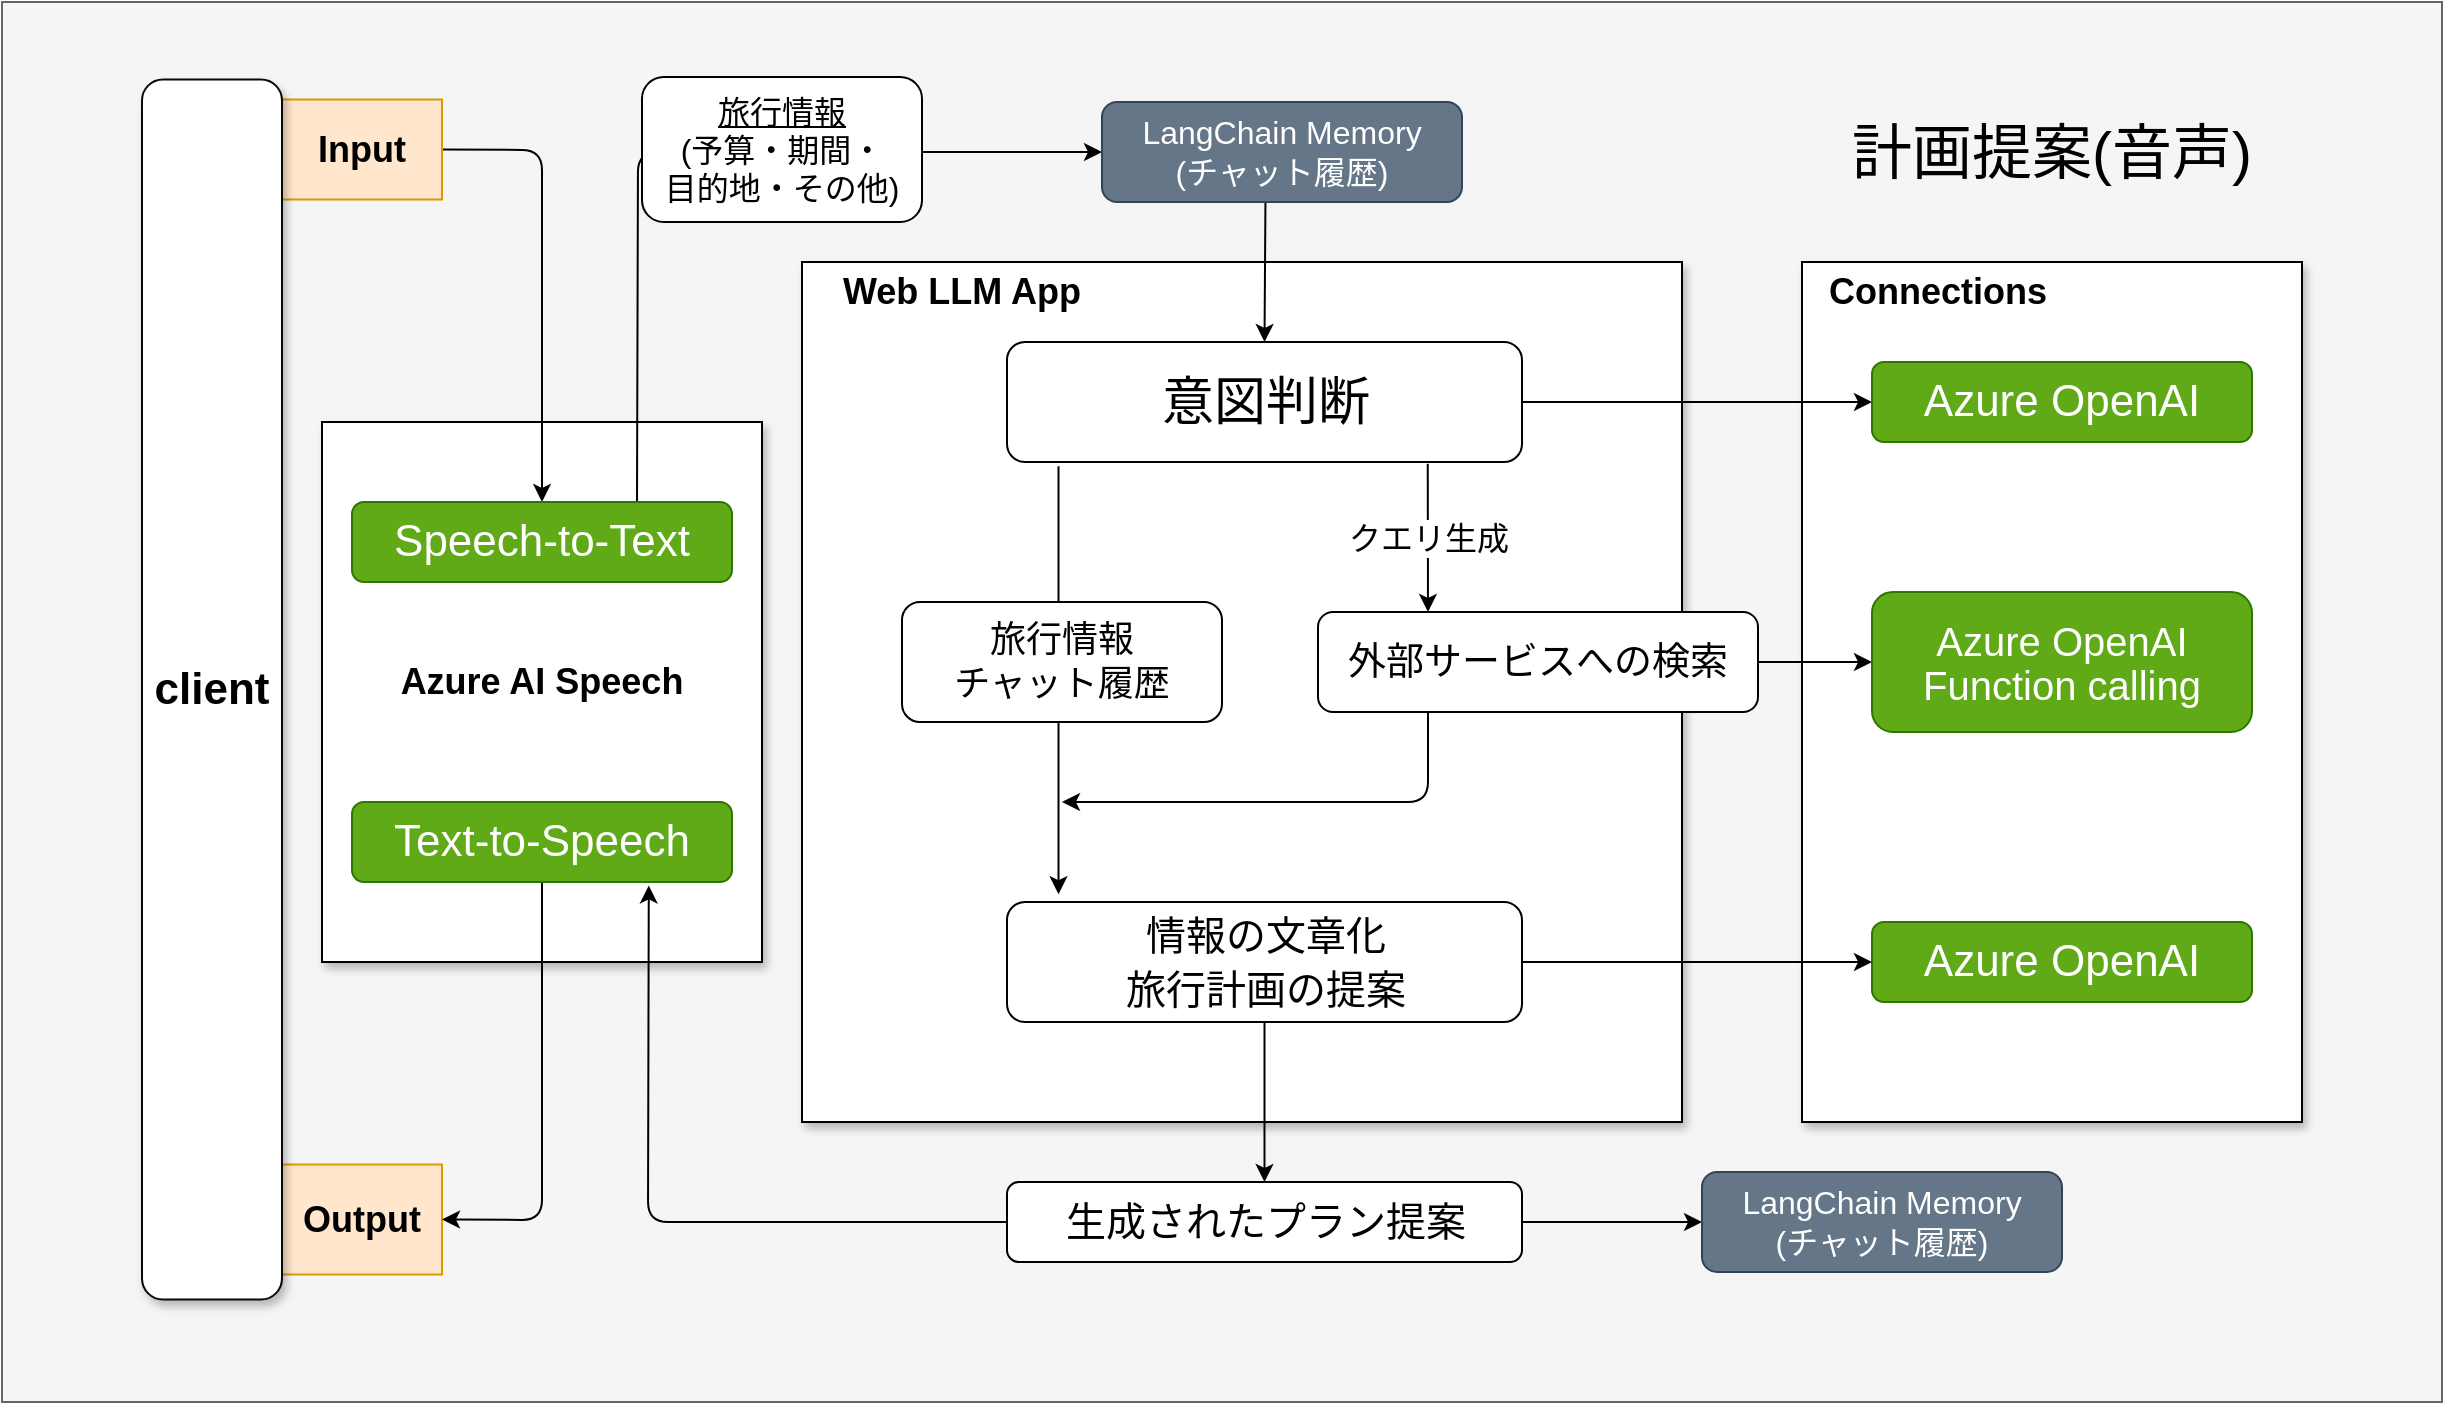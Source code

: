 <mxfile version="22.0.4" type="device" pages="3">
  <diagram name="計画提案(音声)" id="cCEmumAnZUsR_eWoqHt_">
    <mxGraphModel dx="1135" dy="788" grid="1" gridSize="10" guides="1" tooltips="1" connect="1" arrows="1" fold="1" page="1" pageScale="1" pageWidth="827" pageHeight="1169" math="0" shadow="0">
      <root>
        <mxCell id="_dDCrjcuB5I1F5ZivIcx-0" />
        <mxCell id="_dDCrjcuB5I1F5ZivIcx-1" parent="_dDCrjcuB5I1F5ZivIcx-0" />
        <mxCell id="_dDCrjcuB5I1F5ZivIcx-2" value="" style="rounded=0;whiteSpace=wrap;html=1;strokeColor=#666666;movable=1;resizable=1;rotatable=1;deletable=1;editable=1;connectable=1;fillColor=#f5f5f5;fontColor=#333333;" parent="_dDCrjcuB5I1F5ZivIcx-1" vertex="1">
          <mxGeometry x="230" y="235" width="1220" height="700" as="geometry" />
        </mxCell>
        <mxCell id="FfdtrfkBHYAv-GYH5gaA-5" value="" style="rounded=0;whiteSpace=wrap;html=1;shadow=1;glass=0;labelBorderColor=default;fontSize=20;fontColor=default;" parent="_dDCrjcuB5I1F5ZivIcx-1" vertex="1">
          <mxGeometry x="390" y="445" width="220" height="270" as="geometry" />
        </mxCell>
        <mxCell id="_dDCrjcuB5I1F5ZivIcx-3" value="" style="rounded=0;whiteSpace=wrap;html=1;shadow=1;" parent="_dDCrjcuB5I1F5ZivIcx-1" vertex="1">
          <mxGeometry x="630" y="365" width="440" height="430" as="geometry" />
        </mxCell>
        <mxCell id="_dDCrjcuB5I1F5ZivIcx-4" value="" style="rounded=0;whiteSpace=wrap;html=1;shadow=1;" parent="_dDCrjcuB5I1F5ZivIcx-1" vertex="1">
          <mxGeometry x="1130" y="365" width="250" height="430" as="geometry" />
        </mxCell>
        <mxCell id="_dDCrjcuB5I1F5ZivIcx-5" style="edgeStyle=none;html=1;entryX=0;entryY=0.5;entryDx=0;entryDy=0;fontSize=17;" parent="_dDCrjcuB5I1F5ZivIcx-1" source="_dDCrjcuB5I1F5ZivIcx-9" target="_dDCrjcuB5I1F5ZivIcx-10" edge="1">
          <mxGeometry relative="1" as="geometry" />
        </mxCell>
        <mxCell id="_dDCrjcuB5I1F5ZivIcx-6" style="edgeStyle=none;html=1;entryX=0.1;entryY=-0.065;entryDx=0;entryDy=0;fontSize=16;exitX=0.1;exitY=1.035;exitDx=0;exitDy=0;exitPerimeter=0;entryPerimeter=0;" parent="_dDCrjcuB5I1F5ZivIcx-1" source="_dDCrjcuB5I1F5ZivIcx-9" target="_dDCrjcuB5I1F5ZivIcx-21" edge="1">
          <mxGeometry relative="1" as="geometry" />
        </mxCell>
        <mxCell id="_dDCrjcuB5I1F5ZivIcx-7" style="edgeStyle=none;html=1;exitX=0.817;exitY=1.014;exitDx=0;exitDy=0;entryX=0.25;entryY=0;entryDx=0;entryDy=0;fontSize=16;exitPerimeter=0;" parent="_dDCrjcuB5I1F5ZivIcx-1" source="_dDCrjcuB5I1F5ZivIcx-9" target="_dDCrjcuB5I1F5ZivIcx-14" edge="1">
          <mxGeometry relative="1" as="geometry" />
        </mxCell>
        <mxCell id="_dDCrjcuB5I1F5ZivIcx-8" value="クエリ生成" style="edgeLabel;html=1;align=center;verticalAlign=middle;resizable=0;points=[];fontSize=16;" parent="_dDCrjcuB5I1F5ZivIcx-7" vertex="1" connectable="0">
          <mxGeometry x="-0.37" relative="1" as="geometry">
            <mxPoint y="13" as="offset" />
          </mxGeometry>
        </mxCell>
        <mxCell id="_dDCrjcuB5I1F5ZivIcx-9" value="&lt;font style=&quot;font-size: 26px;&quot;&gt;意図判断&lt;br style=&quot;font-size: 26px;&quot;&gt;&lt;/font&gt;" style="rounded=1;whiteSpace=wrap;html=1;fontSize=26;" parent="_dDCrjcuB5I1F5ZivIcx-1" vertex="1">
          <mxGeometry x="732.5" y="405" width="257.5" height="60" as="geometry" />
        </mxCell>
        <mxCell id="_dDCrjcuB5I1F5ZivIcx-10" value="&lt;p style=&quot;line-height: 10%; font-size: 22px;&quot;&gt;Azure&amp;nbsp;&lt;span style=&quot;background-color: initial; font-size: 22px;&quot;&gt;OpenAI&lt;/span&gt;&lt;/p&gt;" style="rounded=1;whiteSpace=wrap;html=1;fontSize=22;fillColor=#60a917;fontColor=#ffffff;strokeColor=#2D7600;" parent="_dDCrjcuB5I1F5ZivIcx-1" vertex="1">
          <mxGeometry x="1165" y="415" width="190" height="40" as="geometry" />
        </mxCell>
        <mxCell id="_dDCrjcuB5I1F5ZivIcx-11" style="edgeStyle=none;html=1;fontSize=14;exitX=0.454;exitY=1.01;exitDx=0;exitDy=0;exitPerimeter=0;entryX=0.5;entryY=0;entryDx=0;entryDy=0;" parent="_dDCrjcuB5I1F5ZivIcx-1" source="_dDCrjcuB5I1F5ZivIcx-34" target="_dDCrjcuB5I1F5ZivIcx-9" edge="1">
          <mxGeometry relative="1" as="geometry">
            <Array as="points" />
            <mxPoint x="860" y="340.78" as="sourcePoint" />
            <mxPoint x="860" y="395" as="targetPoint" />
          </mxGeometry>
        </mxCell>
        <mxCell id="_dDCrjcuB5I1F5ZivIcx-12" style="edgeStyle=none;html=1;entryX=0;entryY=0.5;entryDx=0;entryDy=0;fontSize=22;" parent="_dDCrjcuB5I1F5ZivIcx-1" source="_dDCrjcuB5I1F5ZivIcx-14" target="_dDCrjcuB5I1F5ZivIcx-16" edge="1">
          <mxGeometry relative="1" as="geometry" />
        </mxCell>
        <mxCell id="_dDCrjcuB5I1F5ZivIcx-13" style="edgeStyle=none;html=1;exitX=0.25;exitY=1;exitDx=0;exitDy=0;fontSize=16;" parent="_dDCrjcuB5I1F5ZivIcx-1" source="_dDCrjcuB5I1F5ZivIcx-14" edge="1">
          <mxGeometry relative="1" as="geometry">
            <mxPoint x="760" y="635" as="targetPoint" />
            <Array as="points">
              <mxPoint x="943" y="635" />
            </Array>
          </mxGeometry>
        </mxCell>
        <mxCell id="_dDCrjcuB5I1F5ZivIcx-14" value="&lt;font style=&quot;font-size: 19px;&quot;&gt;外部サービスへの検索&lt;/font&gt;" style="rounded=1;whiteSpace=wrap;html=1;fontSize=19;" parent="_dDCrjcuB5I1F5ZivIcx-1" vertex="1">
          <mxGeometry x="888" y="540" width="220" height="50" as="geometry" />
        </mxCell>
        <mxCell id="_dDCrjcuB5I1F5ZivIcx-15" value="&lt;p style=&quot;line-height: 10%; font-size: 22px;&quot;&gt;Azure&amp;nbsp;&lt;span style=&quot;background-color: initial; font-size: 22px;&quot;&gt;OpenAI&lt;/span&gt;&lt;/p&gt;" style="rounded=1;whiteSpace=wrap;html=1;fontSize=22;fillColor=#60a917;fontColor=#ffffff;strokeColor=#2D7600;" parent="_dDCrjcuB5I1F5ZivIcx-1" vertex="1">
          <mxGeometry x="1165" y="695" width="190" height="40" as="geometry" />
        </mxCell>
        <mxCell id="_dDCrjcuB5I1F5ZivIcx-16" value="&lt;p style=&quot;line-height: 10%; font-size: 20px;&quot;&gt;Azure&amp;nbsp;&lt;span style=&quot;border-color: var(--border-color); background-color: initial; font-size: 20px;&quot;&gt;OpenAI&lt;/span&gt;&lt;span style=&quot;background-color: initial; font-size: 20px;&quot;&gt;&lt;br style=&quot;font-size: 20px;&quot;&gt;&lt;/span&gt;&lt;/p&gt;&lt;p style=&quot;line-height: 10%; font-size: 20px;&quot;&gt;&lt;span style=&quot;background-color: initial; font-size: 20px;&quot;&gt;Function calling&lt;/span&gt;&lt;br style=&quot;font-size: 20px;&quot;&gt;&lt;/p&gt;" style="rounded=1;whiteSpace=wrap;html=1;fontSize=20;fillColor=#60a917;fontColor=#ffffff;strokeColor=#2D7600;" parent="_dDCrjcuB5I1F5ZivIcx-1" vertex="1">
          <mxGeometry x="1165" y="530" width="190" height="70" as="geometry" />
        </mxCell>
        <mxCell id="_dDCrjcuB5I1F5ZivIcx-17" value="旅行情報&lt;br&gt;チャット履歴" style="rounded=1;whiteSpace=wrap;html=1;fontSize=18;" parent="_dDCrjcuB5I1F5ZivIcx-1" vertex="1">
          <mxGeometry x="680" y="535" width="160" height="60" as="geometry" />
        </mxCell>
        <mxCell id="_dDCrjcuB5I1F5ZivIcx-18" value="計画提案(音声)" style="text;html=1;align=center;verticalAlign=middle;whiteSpace=wrap;rounded=0;fontSize=30;" parent="_dDCrjcuB5I1F5ZivIcx-1" vertex="1">
          <mxGeometry x="1130" y="295" width="250" height="30" as="geometry" />
        </mxCell>
        <mxCell id="_dDCrjcuB5I1F5ZivIcx-19" style="edgeStyle=none;html=1;entryX=0;entryY=0.5;entryDx=0;entryDy=0;fontSize=1;" parent="_dDCrjcuB5I1F5ZivIcx-1" source="_dDCrjcuB5I1F5ZivIcx-21" target="_dDCrjcuB5I1F5ZivIcx-15" edge="1">
          <mxGeometry relative="1" as="geometry" />
        </mxCell>
        <mxCell id="_dDCrjcuB5I1F5ZivIcx-20" style="edgeStyle=none;html=1;entryX=0.5;entryY=0;entryDx=0;entryDy=0;fontSize=1;" parent="_dDCrjcuB5I1F5ZivIcx-1" source="_dDCrjcuB5I1F5ZivIcx-21" target="_dDCrjcuB5I1F5ZivIcx-24" edge="1">
          <mxGeometry relative="1" as="geometry">
            <mxPoint x="860" y="825" as="targetPoint" />
          </mxGeometry>
        </mxCell>
        <mxCell id="_dDCrjcuB5I1F5ZivIcx-21" value="&lt;font style=&quot;font-size: 20px;&quot;&gt;情報の文章化&lt;br&gt;旅行計画の提案&lt;br&gt;&lt;/font&gt;" style="rounded=1;whiteSpace=wrap;html=1;fontSize=22;" parent="_dDCrjcuB5I1F5ZivIcx-1" vertex="1">
          <mxGeometry x="732.5" y="685" width="257.5" height="60" as="geometry" />
        </mxCell>
        <mxCell id="_dDCrjcuB5I1F5ZivIcx-22" style="edgeStyle=none;html=1;fontSize=1;entryX=0;entryY=0.5;entryDx=0;entryDy=0;" parent="_dDCrjcuB5I1F5ZivIcx-1" source="_dDCrjcuB5I1F5ZivIcx-24" target="_dDCrjcuB5I1F5ZivIcx-25" edge="1">
          <mxGeometry relative="1" as="geometry">
            <mxPoint x="1120" y="845" as="targetPoint" />
          </mxGeometry>
        </mxCell>
        <mxCell id="_dDCrjcuB5I1F5ZivIcx-23" style="edgeStyle=none;html=1;fontSize=1;entryX=0.781;entryY=1.043;entryDx=0;entryDy=0;entryPerimeter=0;" parent="_dDCrjcuB5I1F5ZivIcx-1" source="_dDCrjcuB5I1F5ZivIcx-24" target="FfdtrfkBHYAv-GYH5gaA-1" edge="1">
          <mxGeometry relative="1" as="geometry">
            <mxPoint x="570" y="845" as="targetPoint" />
            <Array as="points">
              <mxPoint x="553" y="845" />
            </Array>
          </mxGeometry>
        </mxCell>
        <mxCell id="_dDCrjcuB5I1F5ZivIcx-24" value="&lt;font style=&quot;font-size: 20px;&quot;&gt;生成されたプラン提案&lt;br&gt;&lt;/font&gt;" style="rounded=1;whiteSpace=wrap;html=1;fontSize=22;" parent="_dDCrjcuB5I1F5ZivIcx-1" vertex="1">
          <mxGeometry x="732.5" y="825" width="257.5" height="40" as="geometry" />
        </mxCell>
        <mxCell id="_dDCrjcuB5I1F5ZivIcx-25" value="LangChain Memory&lt;br style=&quot;font-size: 16px;&quot;&gt;(チャット履歴)" style="rounded=1;whiteSpace=wrap;html=1;fontSize=16;fillColor=#647687;strokeColor=#314354;fontColor=#ffffff;" parent="_dDCrjcuB5I1F5ZivIcx-1" vertex="1">
          <mxGeometry x="1080" y="820" width="180" height="50" as="geometry" />
        </mxCell>
        <mxCell id="FfdtrfkBHYAv-GYH5gaA-3" style="edgeStyle=none;html=1;entryX=0.5;entryY=0;entryDx=0;entryDy=0;fontSize=20;fontColor=default;exitX=1;exitY=0.5;exitDx=0;exitDy=0;" parent="_dDCrjcuB5I1F5ZivIcx-1" source="_dDCrjcuB5I1F5ZivIcx-26" target="FfdtrfkBHYAv-GYH5gaA-0" edge="1">
          <mxGeometry relative="1" as="geometry">
            <Array as="points">
              <mxPoint x="500" y="309" />
            </Array>
          </mxGeometry>
        </mxCell>
        <mxCell id="_dDCrjcuB5I1F5ZivIcx-26" value="Input" style="rounded=0;whiteSpace=wrap;html=1;shadow=0;labelBorderColor=none;fontSize=18;fontStyle=1;fillColor=#ffe6cc;strokeColor=#d79b00;" parent="_dDCrjcuB5I1F5ZivIcx-1" vertex="1">
          <mxGeometry x="370" y="283.75" width="80" height="50" as="geometry" />
        </mxCell>
        <mxCell id="_dDCrjcuB5I1F5ZivIcx-27" value="Output" style="rounded=0;whiteSpace=wrap;html=1;shadow=0;labelBorderColor=none;fontSize=18;fontStyle=1;fillColor=#ffe6cc;strokeColor=#d79b00;" parent="_dDCrjcuB5I1F5ZivIcx-1" vertex="1">
          <mxGeometry x="370" y="816.25" width="80" height="55" as="geometry" />
        </mxCell>
        <mxCell id="_dDCrjcuB5I1F5ZivIcx-28" value="Web LLM App" style="text;html=1;strokeColor=none;fillColor=none;align=center;verticalAlign=middle;whiteSpace=wrap;rounded=0;shadow=0;labelBorderColor=none;fontSize=18;fontStyle=1" parent="_dDCrjcuB5I1F5ZivIcx-1" vertex="1">
          <mxGeometry x="640" y="365" width="140" height="30" as="geometry" />
        </mxCell>
        <mxCell id="_dDCrjcuB5I1F5ZivIcx-29" value="Connections" style="text;html=1;strokeColor=none;fillColor=none;align=center;verticalAlign=middle;whiteSpace=wrap;rounded=0;shadow=0;labelBorderColor=none;fontSize=18;fontStyle=1" parent="_dDCrjcuB5I1F5ZivIcx-1" vertex="1">
          <mxGeometry x="1147.5" y="365" width="100" height="30" as="geometry" />
        </mxCell>
        <mxCell id="_dDCrjcuB5I1F5ZivIcx-30" value="&lt;font style=&quot;font-size: 22px;&quot;&gt;client&lt;/font&gt;" style="rounded=1;whiteSpace=wrap;html=1;strokeColor=#080808;perimeterSpacing=0;fontSize=22;shadow=1;fontStyle=1" parent="_dDCrjcuB5I1F5ZivIcx-1" vertex="1">
          <mxGeometry x="300" y="273.75" width="70" height="610" as="geometry" />
        </mxCell>
        <mxCell id="_dDCrjcuB5I1F5ZivIcx-32" style="edgeStyle=none;html=1;entryX=0;entryY=0.5;entryDx=0;entryDy=0;fontSize=16;fontColor=default;exitX=0.75;exitY=0;exitDx=0;exitDy=0;" parent="_dDCrjcuB5I1F5ZivIcx-1" source="FfdtrfkBHYAv-GYH5gaA-0" target="_dDCrjcuB5I1F5ZivIcx-34" edge="1">
          <mxGeometry relative="1" as="geometry">
            <Array as="points">
              <mxPoint x="548" y="310" />
            </Array>
          </mxGeometry>
        </mxCell>
        <mxCell id="_dDCrjcuB5I1F5ZivIcx-33" value="&lt;u&gt;旅行情報&lt;/u&gt;&lt;br&gt;(予算・期間・&lt;br&gt;目的地・その他)" style="rounded=1;whiteSpace=wrap;fontSize=16;html=1;" parent="_dDCrjcuB5I1F5ZivIcx-1" vertex="1">
          <mxGeometry x="550" y="272.5" width="140" height="72.5" as="geometry" />
        </mxCell>
        <mxCell id="_dDCrjcuB5I1F5ZivIcx-34" value="LangChain Memory&lt;br style=&quot;font-size: 16px;&quot;&gt;(チャット履歴)" style="rounded=1;whiteSpace=wrap;html=1;fontSize=16;fillColor=#647687;strokeColor=#314354;fontColor=#ffffff;" parent="_dDCrjcuB5I1F5ZivIcx-1" vertex="1">
          <mxGeometry x="780" y="285" width="180" height="50" as="geometry" />
        </mxCell>
        <mxCell id="FfdtrfkBHYAv-GYH5gaA-0" value="&lt;p style=&quot;line-height: 10%; font-size: 22px;&quot;&gt;&lt;span style=&quot;background-color: initial; font-size: 22px;&quot;&gt;Speech-to-Text&lt;/span&gt;&lt;/p&gt;" style="rounded=1;whiteSpace=wrap;html=1;fontSize=22;fillColor=#60a917;fontColor=#ffffff;strokeColor=#2D7600;" parent="_dDCrjcuB5I1F5ZivIcx-1" vertex="1">
          <mxGeometry x="405" y="485" width="190" height="40" as="geometry" />
        </mxCell>
        <mxCell id="FfdtrfkBHYAv-GYH5gaA-2" style="edgeStyle=none;html=1;entryX=1;entryY=0.5;entryDx=0;entryDy=0;fontSize=20;fontColor=default;" parent="_dDCrjcuB5I1F5ZivIcx-1" source="FfdtrfkBHYAv-GYH5gaA-1" target="_dDCrjcuB5I1F5ZivIcx-27" edge="1">
          <mxGeometry relative="1" as="geometry">
            <Array as="points">
              <mxPoint x="500" y="844" />
            </Array>
          </mxGeometry>
        </mxCell>
        <mxCell id="FfdtrfkBHYAv-GYH5gaA-1" value="&lt;p style=&quot;line-height: 10%; font-size: 22px;&quot;&gt;&lt;span style=&quot;background-color: initial; font-size: 22px;&quot;&gt;Text-to-Speech&lt;/span&gt;&lt;/p&gt;" style="rounded=1;whiteSpace=wrap;html=1;fontSize=22;fillColor=#60a917;fontColor=#ffffff;strokeColor=#2D7600;" parent="_dDCrjcuB5I1F5ZivIcx-1" vertex="1">
          <mxGeometry x="405" y="635" width="190" height="40" as="geometry" />
        </mxCell>
        <mxCell id="FfdtrfkBHYAv-GYH5gaA-8" value="Azure AI Speech" style="text;html=1;strokeColor=none;fillColor=none;align=center;verticalAlign=middle;whiteSpace=wrap;rounded=0;shadow=0;labelBorderColor=none;fontSize=18;fontStyle=1" parent="_dDCrjcuB5I1F5ZivIcx-1" vertex="1">
          <mxGeometry x="390" y="560" width="220" height="30" as="geometry" />
        </mxCell>
      </root>
    </mxGraphModel>
  </diagram>
  <diagram name="計画提案" id="5vDMvCE3E0zF0jx68hXI">
    <mxGraphModel dx="851" dy="591" grid="1" gridSize="10" guides="1" tooltips="1" connect="1" arrows="1" fold="1" page="1" pageScale="1" pageWidth="827" pageHeight="1169" math="0" shadow="0">
      <root>
        <mxCell id="kQgkRItSt9Re5R0VfFln-0" />
        <mxCell id="kQgkRItSt9Re5R0VfFln-1" parent="kQgkRItSt9Re5R0VfFln-0" />
        <mxCell id="kQgkRItSt9Re5R0VfFln-2" value="" style="rounded=0;whiteSpace=wrap;html=1;strokeColor=#666666;movable=1;resizable=1;rotatable=1;deletable=1;editable=1;connectable=1;fillColor=#f5f5f5;fontColor=#333333;" parent="kQgkRItSt9Re5R0VfFln-1" vertex="1">
          <mxGeometry x="230" y="235" width="1220" height="700" as="geometry" />
        </mxCell>
        <mxCell id="kQgkRItSt9Re5R0VfFln-4" value="" style="rounded=0;whiteSpace=wrap;html=1;shadow=1;" parent="kQgkRItSt9Re5R0VfFln-1" vertex="1">
          <mxGeometry x="630" y="365" width="440" height="430" as="geometry" />
        </mxCell>
        <mxCell id="kQgkRItSt9Re5R0VfFln-5" value="" style="rounded=0;whiteSpace=wrap;html=1;shadow=1;" parent="kQgkRItSt9Re5R0VfFln-1" vertex="1">
          <mxGeometry x="1130" y="365" width="250" height="430" as="geometry" />
        </mxCell>
        <mxCell id="kQgkRItSt9Re5R0VfFln-6" style="edgeStyle=none;html=1;entryX=0;entryY=0.5;entryDx=0;entryDy=0;fontSize=17;" parent="kQgkRItSt9Re5R0VfFln-1" source="kQgkRItSt9Re5R0VfFln-10" target="kQgkRItSt9Re5R0VfFln-11" edge="1">
          <mxGeometry relative="1" as="geometry" />
        </mxCell>
        <mxCell id="kQgkRItSt9Re5R0VfFln-7" style="edgeStyle=none;html=1;entryX=0.1;entryY=-0.065;entryDx=0;entryDy=0;fontSize=16;exitX=0.1;exitY=1.035;exitDx=0;exitDy=0;exitPerimeter=0;entryPerimeter=0;" parent="kQgkRItSt9Re5R0VfFln-1" source="kQgkRItSt9Re5R0VfFln-10" target="kQgkRItSt9Re5R0VfFln-22" edge="1">
          <mxGeometry relative="1" as="geometry" />
        </mxCell>
        <mxCell id="kQgkRItSt9Re5R0VfFln-8" style="edgeStyle=none;html=1;exitX=0.817;exitY=1.014;exitDx=0;exitDy=0;entryX=0.25;entryY=0;entryDx=0;entryDy=0;fontSize=16;exitPerimeter=0;" parent="kQgkRItSt9Re5R0VfFln-1" source="kQgkRItSt9Re5R0VfFln-10" target="kQgkRItSt9Re5R0VfFln-15" edge="1">
          <mxGeometry relative="1" as="geometry" />
        </mxCell>
        <mxCell id="kQgkRItSt9Re5R0VfFln-9" value="クエリ生成" style="edgeLabel;html=1;align=center;verticalAlign=middle;resizable=0;points=[];fontSize=16;" parent="kQgkRItSt9Re5R0VfFln-8" vertex="1" connectable="0">
          <mxGeometry x="-0.37" relative="1" as="geometry">
            <mxPoint y="13" as="offset" />
          </mxGeometry>
        </mxCell>
        <mxCell id="kQgkRItSt9Re5R0VfFln-10" value="&lt;font style=&quot;font-size: 26px;&quot;&gt;意図判断&lt;br style=&quot;font-size: 26px;&quot;&gt;&lt;/font&gt;" style="rounded=1;whiteSpace=wrap;html=1;fontSize=26;" parent="kQgkRItSt9Re5R0VfFln-1" vertex="1">
          <mxGeometry x="732.5" y="405" width="257.5" height="60" as="geometry" />
        </mxCell>
        <mxCell id="kQgkRItSt9Re5R0VfFln-11" value="&lt;p style=&quot;line-height: 10%; font-size: 22px;&quot;&gt;Azure&amp;nbsp;&lt;span style=&quot;background-color: initial; font-size: 22px;&quot;&gt;OpenAI&lt;/span&gt;&lt;/p&gt;" style="rounded=1;whiteSpace=wrap;html=1;fontSize=22;fillColor=#60a917;fontColor=#ffffff;strokeColor=#2D7600;" parent="kQgkRItSt9Re5R0VfFln-1" vertex="1">
          <mxGeometry x="1165" y="415" width="190" height="40" as="geometry" />
        </mxCell>
        <mxCell id="kQgkRItSt9Re5R0VfFln-12" style="edgeStyle=none;html=1;fontSize=14;exitX=0.454;exitY=1.01;exitDx=0;exitDy=0;exitPerimeter=0;entryX=0.5;entryY=0;entryDx=0;entryDy=0;" parent="kQgkRItSt9Re5R0VfFln-1" source="kQgkRItSt9Re5R0VfFln-35" target="kQgkRItSt9Re5R0VfFln-10" edge="1">
          <mxGeometry relative="1" as="geometry">
            <Array as="points" />
            <mxPoint x="860" y="340.78" as="sourcePoint" />
            <mxPoint x="860" y="395" as="targetPoint" />
          </mxGeometry>
        </mxCell>
        <mxCell id="kQgkRItSt9Re5R0VfFln-13" style="edgeStyle=none;html=1;entryX=0;entryY=0.5;entryDx=0;entryDy=0;fontSize=22;" parent="kQgkRItSt9Re5R0VfFln-1" source="kQgkRItSt9Re5R0VfFln-15" target="kQgkRItSt9Re5R0VfFln-17" edge="1">
          <mxGeometry relative="1" as="geometry" />
        </mxCell>
        <mxCell id="kQgkRItSt9Re5R0VfFln-14" style="edgeStyle=none;html=1;exitX=0.25;exitY=1;exitDx=0;exitDy=0;fontSize=16;" parent="kQgkRItSt9Re5R0VfFln-1" source="kQgkRItSt9Re5R0VfFln-15" edge="1">
          <mxGeometry relative="1" as="geometry">
            <mxPoint x="760" y="635" as="targetPoint" />
            <Array as="points">
              <mxPoint x="943" y="635" />
            </Array>
          </mxGeometry>
        </mxCell>
        <mxCell id="kQgkRItSt9Re5R0VfFln-15" value="&lt;font style=&quot;font-size: 19px;&quot;&gt;外部サービスへの検索&lt;/font&gt;" style="rounded=1;whiteSpace=wrap;html=1;fontSize=19;" parent="kQgkRItSt9Re5R0VfFln-1" vertex="1">
          <mxGeometry x="888" y="540" width="220" height="50" as="geometry" />
        </mxCell>
        <mxCell id="kQgkRItSt9Re5R0VfFln-16" value="&lt;p style=&quot;line-height: 10%; font-size: 22px;&quot;&gt;Azure&amp;nbsp;&lt;span style=&quot;background-color: initial; font-size: 22px;&quot;&gt;OpenAI&lt;/span&gt;&lt;/p&gt;" style="rounded=1;whiteSpace=wrap;html=1;fontSize=22;fillColor=#60a917;fontColor=#ffffff;strokeColor=#2D7600;" parent="kQgkRItSt9Re5R0VfFln-1" vertex="1">
          <mxGeometry x="1165" y="695" width="190" height="40" as="geometry" />
        </mxCell>
        <mxCell id="kQgkRItSt9Re5R0VfFln-17" value="&lt;p style=&quot;line-height: 10%; font-size: 20px;&quot;&gt;Azure&amp;nbsp;&lt;span style=&quot;border-color: var(--border-color); background-color: initial; font-size: 20px;&quot;&gt;OpenAI&lt;/span&gt;&lt;span style=&quot;background-color: initial; font-size: 20px;&quot;&gt;&lt;br style=&quot;font-size: 20px;&quot;&gt;&lt;/span&gt;&lt;/p&gt;&lt;p style=&quot;line-height: 10%; font-size: 20px;&quot;&gt;&lt;span style=&quot;background-color: initial; font-size: 20px;&quot;&gt;Function calling&lt;/span&gt;&lt;br style=&quot;font-size: 20px;&quot;&gt;&lt;/p&gt;" style="rounded=1;whiteSpace=wrap;html=1;fontSize=20;fillColor=#60a917;fontColor=#ffffff;strokeColor=#2D7600;" parent="kQgkRItSt9Re5R0VfFln-1" vertex="1">
          <mxGeometry x="1165" y="530" width="190" height="70" as="geometry" />
        </mxCell>
        <mxCell id="kQgkRItSt9Re5R0VfFln-18" value="旅行情報&lt;br&gt;チャット履歴" style="rounded=1;whiteSpace=wrap;html=1;fontSize=18;" parent="kQgkRItSt9Re5R0VfFln-1" vertex="1">
          <mxGeometry x="680" y="535" width="160" height="60" as="geometry" />
        </mxCell>
        <mxCell id="kQgkRItSt9Re5R0VfFln-19" value="計画提案" style="text;html=1;align=center;verticalAlign=middle;whiteSpace=wrap;rounded=0;fontSize=30;" parent="kQgkRItSt9Re5R0VfFln-1" vertex="1">
          <mxGeometry x="1130" y="295" width="250" height="30" as="geometry" />
        </mxCell>
        <mxCell id="kQgkRItSt9Re5R0VfFln-20" style="edgeStyle=none;html=1;entryX=0;entryY=0.5;entryDx=0;entryDy=0;fontSize=1;" parent="kQgkRItSt9Re5R0VfFln-1" source="kQgkRItSt9Re5R0VfFln-22" target="kQgkRItSt9Re5R0VfFln-16" edge="1">
          <mxGeometry relative="1" as="geometry" />
        </mxCell>
        <mxCell id="kQgkRItSt9Re5R0VfFln-21" style="edgeStyle=none;html=1;entryX=0.5;entryY=0;entryDx=0;entryDy=0;fontSize=1;" parent="kQgkRItSt9Re5R0VfFln-1" source="kQgkRItSt9Re5R0VfFln-22" target="kQgkRItSt9Re5R0VfFln-25" edge="1">
          <mxGeometry relative="1" as="geometry">
            <mxPoint x="860" y="825" as="targetPoint" />
          </mxGeometry>
        </mxCell>
        <mxCell id="kQgkRItSt9Re5R0VfFln-22" value="&lt;font style=&quot;font-size: 20px;&quot;&gt;情報の文章化&lt;br&gt;旅行計画の提案&lt;br&gt;&lt;/font&gt;" style="rounded=1;whiteSpace=wrap;html=1;fontSize=22;" parent="kQgkRItSt9Re5R0VfFln-1" vertex="1">
          <mxGeometry x="732.5" y="685" width="257.5" height="60" as="geometry" />
        </mxCell>
        <mxCell id="kQgkRItSt9Re5R0VfFln-23" style="edgeStyle=none;html=1;fontSize=1;entryX=0;entryY=0.5;entryDx=0;entryDy=0;" parent="kQgkRItSt9Re5R0VfFln-1" source="kQgkRItSt9Re5R0VfFln-25" target="kQgkRItSt9Re5R0VfFln-26" edge="1">
          <mxGeometry relative="1" as="geometry">
            <mxPoint x="1120" y="845" as="targetPoint" />
          </mxGeometry>
        </mxCell>
        <mxCell id="kQgkRItSt9Re5R0VfFln-25" value="&lt;font style=&quot;font-size: 20px;&quot;&gt;生成されたプラン提案&lt;br&gt;&lt;/font&gt;" style="rounded=1;whiteSpace=wrap;html=1;fontSize=22;" parent="kQgkRItSt9Re5R0VfFln-1" vertex="1">
          <mxGeometry x="732.5" y="825" width="257.5" height="40" as="geometry" />
        </mxCell>
        <mxCell id="kQgkRItSt9Re5R0VfFln-26" value="LangChain Memory&lt;br style=&quot;font-size: 16px;&quot;&gt;(チャット履歴)" style="rounded=1;whiteSpace=wrap;html=1;fontSize=16;fillColor=#647687;strokeColor=#314354;fontColor=#ffffff;" parent="kQgkRItSt9Re5R0VfFln-1" vertex="1">
          <mxGeometry x="1080" y="820" width="180" height="50" as="geometry" />
        </mxCell>
        <mxCell id="kQgkRItSt9Re5R0VfFln-28" value="Input" style="rounded=0;whiteSpace=wrap;html=1;shadow=0;labelBorderColor=none;fontSize=18;fontStyle=1;fillColor=#ffe6cc;strokeColor=#d79b00;" parent="kQgkRItSt9Re5R0VfFln-1" vertex="1">
          <mxGeometry x="370" y="283.75" width="80" height="50" as="geometry" />
        </mxCell>
        <mxCell id="kQgkRItSt9Re5R0VfFln-29" value="Output" style="rounded=0;whiteSpace=wrap;html=1;shadow=0;labelBorderColor=none;fontSize=18;fontStyle=1;fillColor=#ffe6cc;strokeColor=#d79b00;" parent="kQgkRItSt9Re5R0VfFln-1" vertex="1">
          <mxGeometry x="370" y="816.25" width="80" height="55" as="geometry" />
        </mxCell>
        <mxCell id="kQgkRItSt9Re5R0VfFln-30" value="Web LLM App" style="text;html=1;strokeColor=none;fillColor=none;align=center;verticalAlign=middle;whiteSpace=wrap;rounded=0;shadow=0;labelBorderColor=none;fontSize=18;fontStyle=1" parent="kQgkRItSt9Re5R0VfFln-1" vertex="1">
          <mxGeometry x="640" y="365" width="140" height="30" as="geometry" />
        </mxCell>
        <mxCell id="kQgkRItSt9Re5R0VfFln-31" value="Connections" style="text;html=1;strokeColor=none;fillColor=none;align=center;verticalAlign=middle;whiteSpace=wrap;rounded=0;shadow=0;labelBorderColor=none;fontSize=18;fontStyle=1" parent="kQgkRItSt9Re5R0VfFln-1" vertex="1">
          <mxGeometry x="1147.5" y="365" width="100" height="30" as="geometry" />
        </mxCell>
        <mxCell id="kQgkRItSt9Re5R0VfFln-32" value="&lt;font style=&quot;font-size: 22px;&quot;&gt;client&lt;/font&gt;" style="rounded=1;whiteSpace=wrap;html=1;strokeColor=#080808;perimeterSpacing=0;fontSize=22;shadow=1;fontStyle=1" parent="kQgkRItSt9Re5R0VfFln-1" vertex="1">
          <mxGeometry x="300" y="273.75" width="70" height="610" as="geometry" />
        </mxCell>
        <mxCell id="kQgkRItSt9Re5R0VfFln-33" style="edgeStyle=none;html=1;entryX=0;entryY=0.5;entryDx=0;entryDy=0;fontSize=16;fontColor=default;exitX=1;exitY=0.5;exitDx=0;exitDy=0;" parent="kQgkRItSt9Re5R0VfFln-1" source="kQgkRItSt9Re5R0VfFln-28" target="kQgkRItSt9Re5R0VfFln-35" edge="1">
          <mxGeometry relative="1" as="geometry">
            <mxPoint x="552.5" y="485" as="sourcePoint" />
            <Array as="points" />
          </mxGeometry>
        </mxCell>
        <mxCell id="kQgkRItSt9Re5R0VfFln-34" value="&lt;u&gt;旅行情報&lt;/u&gt;&lt;br&gt;(予算・期間・&lt;br&gt;目的地・その他)" style="rounded=1;whiteSpace=wrap;fontSize=16;html=1;" parent="kQgkRItSt9Re5R0VfFln-1" vertex="1">
          <mxGeometry x="550" y="272.5" width="140" height="72.5" as="geometry" />
        </mxCell>
        <mxCell id="kQgkRItSt9Re5R0VfFln-35" value="LangChain Memory&lt;br style=&quot;font-size: 16px;&quot;&gt;(チャット履歴)" style="rounded=1;whiteSpace=wrap;html=1;fontSize=16;fillColor=#647687;strokeColor=#314354;fontColor=#ffffff;" parent="kQgkRItSt9Re5R0VfFln-1" vertex="1">
          <mxGeometry x="780" y="285" width="180" height="50" as="geometry" />
        </mxCell>
        <mxCell id="kQgkRItSt9Re5R0VfFln-37" style="edgeStyle=none;html=1;entryX=1;entryY=0.5;entryDx=0;entryDy=0;fontSize=20;fontColor=default;exitX=0;exitY=0.5;exitDx=0;exitDy=0;" parent="kQgkRItSt9Re5R0VfFln-1" source="kQgkRItSt9Re5R0VfFln-25" target="kQgkRItSt9Re5R0VfFln-29" edge="1">
          <mxGeometry relative="1" as="geometry">
            <Array as="points" />
            <mxPoint x="505" y="675" as="sourcePoint" />
          </mxGeometry>
        </mxCell>
      </root>
    </mxGraphModel>
  </diagram>
  <diagram name="予約" id="emeD-xH0rabRUpP9thuH">
    <mxGraphModel dx="851" dy="591" grid="1" gridSize="10" guides="1" tooltips="1" connect="1" arrows="1" fold="1" page="1" pageScale="1" pageWidth="827" pageHeight="1169" math="0" shadow="0">
      <root>
        <mxCell id="vxVyeqy7I3OAnm5J7iQC-0" />
        <mxCell id="vxVyeqy7I3OAnm5J7iQC-1" parent="vxVyeqy7I3OAnm5J7iQC-0" />
        <mxCell id="vxVyeqy7I3OAnm5J7iQC-2" value="" style="rounded=0;whiteSpace=wrap;html=1;strokeColor=#666666;movable=1;resizable=1;rotatable=1;deletable=1;editable=1;connectable=1;fillColor=#f5f5f5;fontColor=#333333;" vertex="1" parent="vxVyeqy7I3OAnm5J7iQC-1">
          <mxGeometry x="230" y="235" width="1220" height="700" as="geometry" />
        </mxCell>
        <mxCell id="vxVyeqy7I3OAnm5J7iQC-3" value="" style="rounded=0;whiteSpace=wrap;html=1;shadow=1;" vertex="1" parent="vxVyeqy7I3OAnm5J7iQC-1">
          <mxGeometry x="630" y="365" width="440" height="430" as="geometry" />
        </mxCell>
        <mxCell id="vxVyeqy7I3OAnm5J7iQC-4" value="" style="rounded=0;whiteSpace=wrap;html=1;shadow=1;" vertex="1" parent="vxVyeqy7I3OAnm5J7iQC-1">
          <mxGeometry x="1130" y="365" width="250" height="430" as="geometry" />
        </mxCell>
        <mxCell id="vxVyeqy7I3OAnm5J7iQC-5" style="edgeStyle=none;html=1;entryX=0;entryY=0.5;entryDx=0;entryDy=0;fontSize=17;" edge="1" parent="vxVyeqy7I3OAnm5J7iQC-1" source="vxVyeqy7I3OAnm5J7iQC-9" target="vxVyeqy7I3OAnm5J7iQC-10">
          <mxGeometry relative="1" as="geometry" />
        </mxCell>
        <mxCell id="vxVyeqy7I3OAnm5J7iQC-6" style="edgeStyle=none;html=1;entryX=0.1;entryY=-0.065;entryDx=0;entryDy=0;fontSize=16;exitX=0.1;exitY=1.035;exitDx=0;exitDy=0;exitPerimeter=0;entryPerimeter=0;" edge="1" parent="vxVyeqy7I3OAnm5J7iQC-1" source="vxVyeqy7I3OAnm5J7iQC-9" target="vxVyeqy7I3OAnm5J7iQC-21">
          <mxGeometry relative="1" as="geometry" />
        </mxCell>
        <mxCell id="vxVyeqy7I3OAnm5J7iQC-7" style="edgeStyle=none;html=1;exitX=0.817;exitY=1.014;exitDx=0;exitDy=0;entryX=0.25;entryY=0;entryDx=0;entryDy=0;fontSize=16;exitPerimeter=0;" edge="1" parent="vxVyeqy7I3OAnm5J7iQC-1" source="vxVyeqy7I3OAnm5J7iQC-9" target="vxVyeqy7I3OAnm5J7iQC-14">
          <mxGeometry relative="1" as="geometry" />
        </mxCell>
        <mxCell id="vxVyeqy7I3OAnm5J7iQC-8" value="クエリ生成" style="edgeLabel;html=1;align=center;verticalAlign=middle;resizable=0;points=[];fontSize=16;" vertex="1" connectable="0" parent="vxVyeqy7I3OAnm5J7iQC-7">
          <mxGeometry x="-0.37" relative="1" as="geometry">
            <mxPoint y="13" as="offset" />
          </mxGeometry>
        </mxCell>
        <mxCell id="vxVyeqy7I3OAnm5J7iQC-9" value="&lt;font style=&quot;font-size: 26px;&quot;&gt;意図判断&lt;br style=&quot;font-size: 26px;&quot;&gt;&lt;/font&gt;" style="rounded=1;whiteSpace=wrap;html=1;fontSize=26;" vertex="1" parent="vxVyeqy7I3OAnm5J7iQC-1">
          <mxGeometry x="732.5" y="405" width="257.5" height="60" as="geometry" />
        </mxCell>
        <mxCell id="vxVyeqy7I3OAnm5J7iQC-10" value="&lt;p style=&quot;line-height: 10%; font-size: 22px;&quot;&gt;Azure&amp;nbsp;&lt;span style=&quot;background-color: initial; font-size: 22px;&quot;&gt;OpenAI&lt;/span&gt;&lt;/p&gt;" style="rounded=1;whiteSpace=wrap;html=1;fontSize=22;fillColor=#60a917;fontColor=#ffffff;strokeColor=#2D7600;" vertex="1" parent="vxVyeqy7I3OAnm5J7iQC-1">
          <mxGeometry x="1165" y="415" width="190" height="40" as="geometry" />
        </mxCell>
        <mxCell id="vxVyeqy7I3OAnm5J7iQC-11" style="edgeStyle=none;html=1;fontSize=14;exitX=0.454;exitY=1.01;exitDx=0;exitDy=0;exitPerimeter=0;entryX=0.5;entryY=0;entryDx=0;entryDy=0;" edge="1" parent="vxVyeqy7I3OAnm5J7iQC-1" source="vxVyeqy7I3OAnm5J7iQC-32" target="vxVyeqy7I3OAnm5J7iQC-9">
          <mxGeometry relative="1" as="geometry">
            <Array as="points" />
            <mxPoint x="860" y="340.78" as="sourcePoint" />
            <mxPoint x="860" y="395" as="targetPoint" />
          </mxGeometry>
        </mxCell>
        <mxCell id="vxVyeqy7I3OAnm5J7iQC-12" style="edgeStyle=none;html=1;entryX=0;entryY=0.5;entryDx=0;entryDy=0;fontSize=22;" edge="1" parent="vxVyeqy7I3OAnm5J7iQC-1" source="vxVyeqy7I3OAnm5J7iQC-14" target="vxVyeqy7I3OAnm5J7iQC-16">
          <mxGeometry relative="1" as="geometry" />
        </mxCell>
        <mxCell id="vxVyeqy7I3OAnm5J7iQC-13" style="edgeStyle=none;html=1;exitX=0.25;exitY=1;exitDx=0;exitDy=0;fontSize=16;" edge="1" parent="vxVyeqy7I3OAnm5J7iQC-1" source="vxVyeqy7I3OAnm5J7iQC-14">
          <mxGeometry relative="1" as="geometry">
            <mxPoint x="760" y="635" as="targetPoint" />
            <Array as="points">
              <mxPoint x="943" y="635" />
            </Array>
          </mxGeometry>
        </mxCell>
        <mxCell id="vxVyeqy7I3OAnm5J7iQC-14" value="&lt;font style=&quot;font-size: 19px;&quot;&gt;外部サービスへの検索&lt;/font&gt;" style="rounded=1;whiteSpace=wrap;html=1;fontSize=19;" vertex="1" parent="vxVyeqy7I3OAnm5J7iQC-1">
          <mxGeometry x="888" y="540" width="220" height="50" as="geometry" />
        </mxCell>
        <mxCell id="vxVyeqy7I3OAnm5J7iQC-15" value="&lt;p style=&quot;line-height: 10%; font-size: 22px;&quot;&gt;Azure&amp;nbsp;&lt;span style=&quot;background-color: initial; font-size: 22px;&quot;&gt;OpenAI&lt;/span&gt;&lt;/p&gt;" style="rounded=1;whiteSpace=wrap;html=1;fontSize=22;fillColor=#60a917;fontColor=#ffffff;strokeColor=#2D7600;" vertex="1" parent="vxVyeqy7I3OAnm5J7iQC-1">
          <mxGeometry x="1165" y="695" width="190" height="40" as="geometry" />
        </mxCell>
        <mxCell id="vxVyeqy7I3OAnm5J7iQC-16" value="&lt;p style=&quot;line-height: 10%; font-size: 20px;&quot;&gt;Azure&amp;nbsp;&lt;span style=&quot;border-color: var(--border-color); background-color: initial; font-size: 20px;&quot;&gt;OpenAI&lt;/span&gt;&lt;span style=&quot;background-color: initial; font-size: 20px;&quot;&gt;&lt;br style=&quot;font-size: 20px;&quot;&gt;&lt;/span&gt;&lt;/p&gt;&lt;p style=&quot;line-height: 10%; font-size: 20px;&quot;&gt;&lt;span style=&quot;background-color: initial; font-size: 20px;&quot;&gt;Function calling&lt;/span&gt;&lt;br style=&quot;font-size: 20px;&quot;&gt;&lt;/p&gt;" style="rounded=1;whiteSpace=wrap;html=1;fontSize=20;fillColor=#60a917;fontColor=#ffffff;strokeColor=#2D7600;" vertex="1" parent="vxVyeqy7I3OAnm5J7iQC-1">
          <mxGeometry x="1165" y="530" width="190" height="70" as="geometry" />
        </mxCell>
        <mxCell id="vxVyeqy7I3OAnm5J7iQC-17" value="旅行情報&lt;br&gt;チャット履歴" style="rounded=1;whiteSpace=wrap;html=1;fontSize=18;" vertex="1" parent="vxVyeqy7I3OAnm5J7iQC-1">
          <mxGeometry x="680" y="535" width="160" height="60" as="geometry" />
        </mxCell>
        <mxCell id="vxVyeqy7I3OAnm5J7iQC-18" value="予約" style="text;html=1;align=center;verticalAlign=middle;whiteSpace=wrap;rounded=0;fontSize=30;" vertex="1" parent="vxVyeqy7I3OAnm5J7iQC-1">
          <mxGeometry x="1130" y="295" width="250" height="30" as="geometry" />
        </mxCell>
        <mxCell id="vxVyeqy7I3OAnm5J7iQC-19" style="edgeStyle=none;html=1;entryX=0;entryY=0.5;entryDx=0;entryDy=0;fontSize=1;" edge="1" parent="vxVyeqy7I3OAnm5J7iQC-1" source="vxVyeqy7I3OAnm5J7iQC-21" target="vxVyeqy7I3OAnm5J7iQC-15">
          <mxGeometry relative="1" as="geometry" />
        </mxCell>
        <mxCell id="vxVyeqy7I3OAnm5J7iQC-20" style="edgeStyle=none;html=1;entryX=0.5;entryY=0;entryDx=0;entryDy=0;fontSize=1;" edge="1" parent="vxVyeqy7I3OAnm5J7iQC-1" source="vxVyeqy7I3OAnm5J7iQC-21" target="vxVyeqy7I3OAnm5J7iQC-23">
          <mxGeometry relative="1" as="geometry">
            <mxPoint x="860" y="825" as="targetPoint" />
          </mxGeometry>
        </mxCell>
        <mxCell id="vxVyeqy7I3OAnm5J7iQC-21" value="&lt;font style=&quot;font-size: 20px;&quot;&gt;情報の文章化&lt;br&gt;旅行計画の提案&lt;br&gt;&lt;/font&gt;" style="rounded=1;whiteSpace=wrap;html=1;fontSize=22;" vertex="1" parent="vxVyeqy7I3OAnm5J7iQC-1">
          <mxGeometry x="732.5" y="685" width="257.5" height="60" as="geometry" />
        </mxCell>
        <mxCell id="vxVyeqy7I3OAnm5J7iQC-22" style="edgeStyle=none;html=1;fontSize=1;entryX=0;entryY=0.5;entryDx=0;entryDy=0;" edge="1" parent="vxVyeqy7I3OAnm5J7iQC-1" source="vxVyeqy7I3OAnm5J7iQC-23" target="vxVyeqy7I3OAnm5J7iQC-24">
          <mxGeometry relative="1" as="geometry">
            <mxPoint x="1120" y="845" as="targetPoint" />
          </mxGeometry>
        </mxCell>
        <mxCell id="vxVyeqy7I3OAnm5J7iQC-23" value="&lt;font style=&quot;font-size: 20px;&quot;&gt;生成されたプラン提案&lt;br&gt;&lt;/font&gt;" style="rounded=1;whiteSpace=wrap;html=1;fontSize=22;" vertex="1" parent="vxVyeqy7I3OAnm5J7iQC-1">
          <mxGeometry x="732.5" y="825" width="257.5" height="40" as="geometry" />
        </mxCell>
        <mxCell id="vxVyeqy7I3OAnm5J7iQC-24" value="LangChain Memory&lt;br style=&quot;font-size: 16px;&quot;&gt;(チャット履歴)" style="rounded=1;whiteSpace=wrap;html=1;fontSize=16;fillColor=#647687;strokeColor=#314354;fontColor=#ffffff;" vertex="1" parent="vxVyeqy7I3OAnm5J7iQC-1">
          <mxGeometry x="1080" y="820" width="180" height="50" as="geometry" />
        </mxCell>
        <mxCell id="vxVyeqy7I3OAnm5J7iQC-25" value="Input" style="rounded=0;whiteSpace=wrap;html=1;shadow=0;labelBorderColor=none;fontSize=18;fontStyle=1;fillColor=#ffe6cc;strokeColor=#d79b00;" vertex="1" parent="vxVyeqy7I3OAnm5J7iQC-1">
          <mxGeometry x="370" y="283.75" width="80" height="50" as="geometry" />
        </mxCell>
        <mxCell id="vxVyeqy7I3OAnm5J7iQC-26" value="Output" style="rounded=0;whiteSpace=wrap;html=1;shadow=0;labelBorderColor=none;fontSize=18;fontStyle=1;fillColor=#ffe6cc;strokeColor=#d79b00;" vertex="1" parent="vxVyeqy7I3OAnm5J7iQC-1">
          <mxGeometry x="370" y="816.25" width="80" height="55" as="geometry" />
        </mxCell>
        <mxCell id="vxVyeqy7I3OAnm5J7iQC-27" value="Web LLM App" style="text;html=1;strokeColor=none;fillColor=none;align=center;verticalAlign=middle;whiteSpace=wrap;rounded=0;shadow=0;labelBorderColor=none;fontSize=18;fontStyle=1" vertex="1" parent="vxVyeqy7I3OAnm5J7iQC-1">
          <mxGeometry x="640" y="365" width="140" height="30" as="geometry" />
        </mxCell>
        <mxCell id="vxVyeqy7I3OAnm5J7iQC-28" value="Connections" style="text;html=1;strokeColor=none;fillColor=none;align=center;verticalAlign=middle;whiteSpace=wrap;rounded=0;shadow=0;labelBorderColor=none;fontSize=18;fontStyle=1" vertex="1" parent="vxVyeqy7I3OAnm5J7iQC-1">
          <mxGeometry x="1147.5" y="365" width="100" height="30" as="geometry" />
        </mxCell>
        <mxCell id="vxVyeqy7I3OAnm5J7iQC-29" value="&lt;font style=&quot;font-size: 22px;&quot;&gt;client&lt;/font&gt;" style="rounded=1;whiteSpace=wrap;html=1;strokeColor=#080808;perimeterSpacing=0;fontSize=22;shadow=1;fontStyle=1" vertex="1" parent="vxVyeqy7I3OAnm5J7iQC-1">
          <mxGeometry x="300" y="273.75" width="70" height="610" as="geometry" />
        </mxCell>
        <mxCell id="vxVyeqy7I3OAnm5J7iQC-30" style="edgeStyle=none;html=1;entryX=0;entryY=0.5;entryDx=0;entryDy=0;fontSize=16;fontColor=default;exitX=1;exitY=0.5;exitDx=0;exitDy=0;" edge="1" parent="vxVyeqy7I3OAnm5J7iQC-1" source="vxVyeqy7I3OAnm5J7iQC-25" target="vxVyeqy7I3OAnm5J7iQC-32">
          <mxGeometry relative="1" as="geometry">
            <mxPoint x="552.5" y="485" as="sourcePoint" />
            <Array as="points" />
          </mxGeometry>
        </mxCell>
        <mxCell id="vxVyeqy7I3OAnm5J7iQC-31" value="&lt;u&gt;旅行情報&lt;/u&gt;&lt;br&gt;(予算・期間・&lt;br&gt;目的地・その他)" style="rounded=1;whiteSpace=wrap;fontSize=16;html=1;" vertex="1" parent="vxVyeqy7I3OAnm5J7iQC-1">
          <mxGeometry x="550" y="272.5" width="140" height="72.5" as="geometry" />
        </mxCell>
        <mxCell id="vxVyeqy7I3OAnm5J7iQC-32" value="LangChain Memory&lt;br style=&quot;font-size: 16px;&quot;&gt;(チャット履歴)" style="rounded=1;whiteSpace=wrap;html=1;fontSize=16;fillColor=#647687;strokeColor=#314354;fontColor=#ffffff;" vertex="1" parent="vxVyeqy7I3OAnm5J7iQC-1">
          <mxGeometry x="780" y="285" width="180" height="50" as="geometry" />
        </mxCell>
        <mxCell id="vxVyeqy7I3OAnm5J7iQC-33" style="edgeStyle=none;html=1;entryX=1;entryY=0.5;entryDx=0;entryDy=0;fontSize=20;fontColor=default;exitX=0;exitY=0.5;exitDx=0;exitDy=0;" edge="1" parent="vxVyeqy7I3OAnm5J7iQC-1" source="vxVyeqy7I3OAnm5J7iQC-23" target="vxVyeqy7I3OAnm5J7iQC-26">
          <mxGeometry relative="1" as="geometry">
            <Array as="points" />
            <mxPoint x="505" y="675" as="sourcePoint" />
          </mxGeometry>
        </mxCell>
      </root>
    </mxGraphModel>
  </diagram>
</mxfile>
